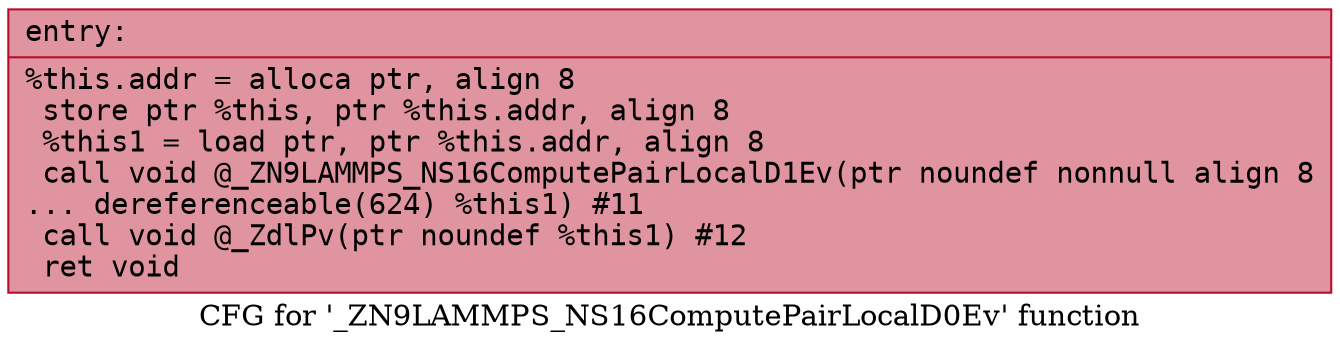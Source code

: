 digraph "CFG for '_ZN9LAMMPS_NS16ComputePairLocalD0Ev' function" {
	label="CFG for '_ZN9LAMMPS_NS16ComputePairLocalD0Ev' function";

	Node0x55f90783c080 [shape=record,color="#b70d28ff", style=filled, fillcolor="#b70d2870" fontname="Courier",label="{entry:\l|  %this.addr = alloca ptr, align 8\l  store ptr %this, ptr %this.addr, align 8\l  %this1 = load ptr, ptr %this.addr, align 8\l  call void @_ZN9LAMMPS_NS16ComputePairLocalD1Ev(ptr noundef nonnull align 8\l... dereferenceable(624) %this1) #11\l  call void @_ZdlPv(ptr noundef %this1) #12\l  ret void\l}"];
}
